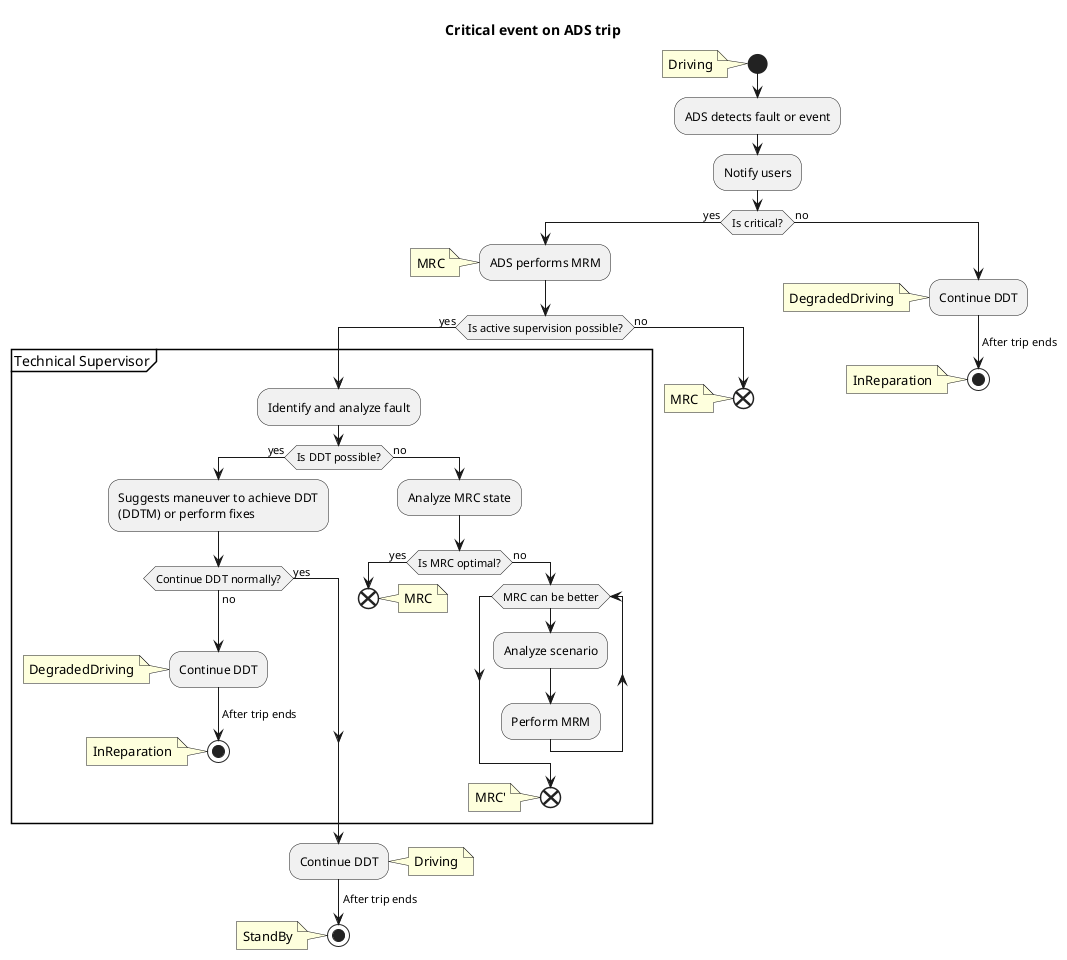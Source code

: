 @startuml "ADS fault"
<style>
note {
  .red {
        BackgroundColor red
   }
}
</style>

skinparam ConditionEndStyle hline
title Critical event on ADS trip

start
note left: Driving

:ADS detects fault or event;
:Notify users;

if (Is critical?) equals(yes) then
    :ADS performs MRM;
    note left: MRC

    if(Is active supervision possible?) equals (yes) then

        group Technical Supervisor
            :Identify and analyze fault;

            if(Is DDT possible?) equals (yes) then
                :Suggests maneuver to achieve DDT
                (DDTM) or perform fixes;

                if (Continue DDT normally?) equals (yes) then
                else (no)
                    label aux_label
                    :Continue DDT;
                    note left: DegradedDriving
                    -> After trip ends;
                    stop
                    note left: InReparation
                endif
                
            else (no)
                :Analyze MRC state;
                if (Is MRC optimal?) equals (yes) then
                    end
                    note right: MRC
                else (no)
                    while (MRC can be better)
                        :Analyze scenario;
                        :Perform MRM;
                    endwhile
                    end
                    note left: MRC'
                endif
            endif

            
        end group                
        
        :Continue DDT;
        note right: Driving
        -> After trip ends;
        stop
        note left: StandBy
    else (no)
        label space_label
        end
        note left: MRC
    endif
else (no)
    label degraded_ddt
    :Continue DDT;
    note left: DegradedDriving
    -> After trip ends;
    stop
    note left: InReparation
endif
@enduml

